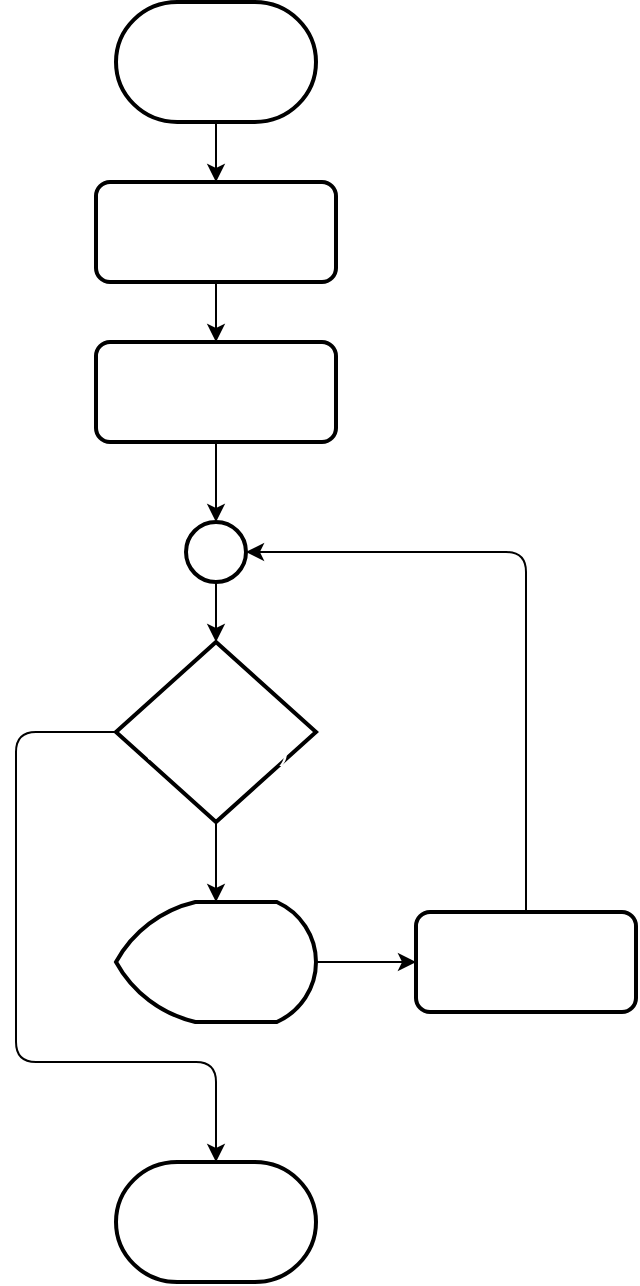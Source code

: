 <mxfile>
    <diagram id="3iKOV6g4WAN4fzMg_0Q8" name="Page-1">
        <mxGraphModel dx="1416" dy="720" grid="1" gridSize="10" guides="1" tooltips="1" connect="1" arrows="1" fold="1" page="1" pageScale="1" pageWidth="850" pageHeight="1100" math="0" shadow="0">
            <root>
                <mxCell id="0"/>
                <mxCell id="1" parent="0"/>
                <mxCell id="10" style="edgeStyle=none;html=1;entryX=0.5;entryY=0;entryDx=0;entryDy=0;fontColor=#FFFFFF;labelBackgroundColor=none;" edge="1" parent="1" source="2" target="4">
                    <mxGeometry relative="1" as="geometry"/>
                </mxCell>
                <mxCell id="2" value="start" style="strokeWidth=2;html=1;shape=mxgraph.flowchart.terminator;whiteSpace=wrap;fontColor=#FFFFFF;labelBackgroundColor=none;" vertex="1" parent="1">
                    <mxGeometry x="340" y="20" width="100" height="60" as="geometry"/>
                </mxCell>
                <mxCell id="3" value="end" style="strokeWidth=2;html=1;shape=mxgraph.flowchart.terminator;whiteSpace=wrap;fontColor=#FFFFFF;labelBackgroundColor=none;" vertex="1" parent="1">
                    <mxGeometry x="340" y="600" width="100" height="60" as="geometry"/>
                </mxCell>
                <mxCell id="11" style="edgeStyle=none;html=1;entryX=0.5;entryY=0;entryDx=0;entryDy=0;fontColor=#FFFFFF;labelBackgroundColor=none;" edge="1" parent="1" source="4" target="6">
                    <mxGeometry relative="1" as="geometry"/>
                </mxCell>
                <mxCell id="4" value="&lt;div style=&quot;font-family: consolas, &amp;quot;courier new&amp;quot;, monospace; font-size: 14px; line-height: 19px;&quot;&gt;&lt;span style=&quot;&quot;&gt;city&lt;/span&gt; = &lt;span style=&quot;&quot;&gt;'Boston'&lt;/span&gt;&lt;/div&gt;" style="rounded=1;whiteSpace=wrap;html=1;absoluteArcSize=1;arcSize=14;strokeWidth=2;fontColor=#FFFFFF;labelBackgroundColor=none;" vertex="1" parent="1">
                    <mxGeometry x="330" y="110" width="120" height="50" as="geometry"/>
                </mxCell>
                <mxCell id="16" style="edgeStyle=none;html=1;entryX=0.5;entryY=0;entryDx=0;entryDy=0;entryPerimeter=0;fontColor=#FFFFFF;labelBackgroundColor=none;" edge="1" parent="1" source="6" target="15">
                    <mxGeometry relative="1" as="geometry"/>
                </mxCell>
                <mxCell id="6" value="&lt;div style=&quot;font-family: consolas, &amp;quot;courier new&amp;quot;, monospace; font-size: 14px; line-height: 19px;&quot;&gt;&lt;span style=&quot;&quot;&gt;index&lt;/span&gt; = &lt;span style=&quot;&quot;&gt;0&lt;/span&gt;&lt;/div&gt;" style="rounded=1;whiteSpace=wrap;html=1;absoluteArcSize=1;arcSize=14;strokeWidth=2;fontColor=#FFFFFF;labelBackgroundColor=none;" vertex="1" parent="1">
                    <mxGeometry x="330" y="190" width="120" height="50" as="geometry"/>
                </mxCell>
                <mxCell id="13" style="edgeStyle=none;html=1;entryX=0.5;entryY=0;entryDx=0;entryDy=0;entryPerimeter=0;fontColor=#FFFFFF;labelBackgroundColor=none;" edge="1" parent="1" source="7" target="8">
                    <mxGeometry relative="1" as="geometry"/>
                </mxCell>
                <mxCell id="19" style="edgeStyle=none;html=1;fontColor=#FFFFFF;labelBackgroundColor=none;" edge="1" parent="1" source="7" target="3">
                    <mxGeometry relative="1" as="geometry">
                        <Array as="points">
                            <mxPoint x="290" y="385"/>
                            <mxPoint x="290" y="550"/>
                            <mxPoint x="390" y="550"/>
                        </Array>
                    </mxGeometry>
                </mxCell>
                <mxCell id="7" value="&lt;div style=&quot;font-family: consolas, &amp;quot;courier new&amp;quot;, monospace; font-size: 14px; line-height: 19px;&quot;&gt;&lt;span style=&quot;&quot;&gt;index&lt;/span&gt; &amp;lt; &lt;span style=&quot;&quot;&gt;len&lt;/span&gt;(&lt;span style=&quot;&quot;&gt;city&lt;/span&gt;)&lt;/div&gt;" style="strokeWidth=2;html=1;shape=mxgraph.flowchart.decision;whiteSpace=wrap;fontColor=#FFFFFF;labelBackgroundColor=none;" vertex="1" parent="1">
                    <mxGeometry x="340" y="340" width="100" height="90" as="geometry"/>
                </mxCell>
                <mxCell id="14" style="edgeStyle=none;html=1;entryX=0;entryY=0.5;entryDx=0;entryDy=0;fontColor=#FFFFFF;labelBackgroundColor=none;" edge="1" parent="1" source="8" target="9">
                    <mxGeometry relative="1" as="geometry"/>
                </mxCell>
                <mxCell id="8" value="&lt;div style=&quot;font-family: consolas, &amp;quot;courier new&amp;quot;, monospace; font-size: 14px; line-height: 19px;&quot;&gt;&lt;span style=&quot;&quot;&gt;city&lt;/span&gt;[&lt;span style=&quot;&quot;&gt;index&lt;/span&gt;]&lt;/div&gt;" style="strokeWidth=2;html=1;shape=mxgraph.flowchart.display;whiteSpace=wrap;fontColor=#FFFFFF;labelBackgroundColor=none;" vertex="1" parent="1">
                    <mxGeometry x="340" y="470" width="100" height="60" as="geometry"/>
                </mxCell>
                <mxCell id="18" style="edgeStyle=none;html=1;entryX=1;entryY=0.5;entryDx=0;entryDy=0;entryPerimeter=0;fontColor=#FFFFFF;labelBackgroundColor=none;" edge="1" parent="1" source="9" target="15">
                    <mxGeometry relative="1" as="geometry">
                        <Array as="points">
                            <mxPoint x="545" y="295"/>
                        </Array>
                    </mxGeometry>
                </mxCell>
                <mxCell id="9" value="&lt;div style=&quot;font-family: consolas, &amp;quot;courier new&amp;quot;, monospace; font-size: 14px; line-height: 19px;&quot;&gt;&lt;span style=&quot;&quot;&gt;index&lt;/span&gt; += &lt;span style=&quot;&quot;&gt;1&lt;/span&gt;&lt;/div&gt;" style="rounded=1;whiteSpace=wrap;html=1;absoluteArcSize=1;arcSize=14;strokeWidth=2;fontColor=#FFFFFF;labelBackgroundColor=none;" vertex="1" parent="1">
                    <mxGeometry x="490" y="475" width="110" height="50" as="geometry"/>
                </mxCell>
                <mxCell id="17" style="edgeStyle=none;html=1;entryX=0.5;entryY=0;entryDx=0;entryDy=0;entryPerimeter=0;fontColor=#FFFFFF;labelBackgroundColor=none;" edge="1" parent="1" source="15" target="7">
                    <mxGeometry relative="1" as="geometry"/>
                </mxCell>
                <mxCell id="15" value="" style="strokeWidth=2;html=1;shape=mxgraph.flowchart.start_2;whiteSpace=wrap;fontColor=#FFFFFF;labelBackgroundColor=none;" vertex="1" parent="1">
                    <mxGeometry x="375" y="280" width="30" height="30" as="geometry"/>
                </mxCell>
                <mxCell id="20" value="True" style="text;html=1;align=center;verticalAlign=middle;resizable=0;points=[];autosize=1;strokeColor=none;fillColor=none;fontColor=#FFFFFF;labelBackgroundColor=none;" vertex="1" parent="1">
                    <mxGeometry x="400" y="430" width="40" height="20" as="geometry"/>
                </mxCell>
                <mxCell id="21" value="False" style="text;html=1;align=center;verticalAlign=middle;resizable=0;points=[];autosize=1;strokeColor=none;fillColor=none;fontColor=#FFFFFF;labelBackgroundColor=none;" vertex="1" parent="1">
                    <mxGeometry x="300" y="360" width="40" height="20" as="geometry"/>
                </mxCell>
            </root>
        </mxGraphModel>
    </diagram>
</mxfile>